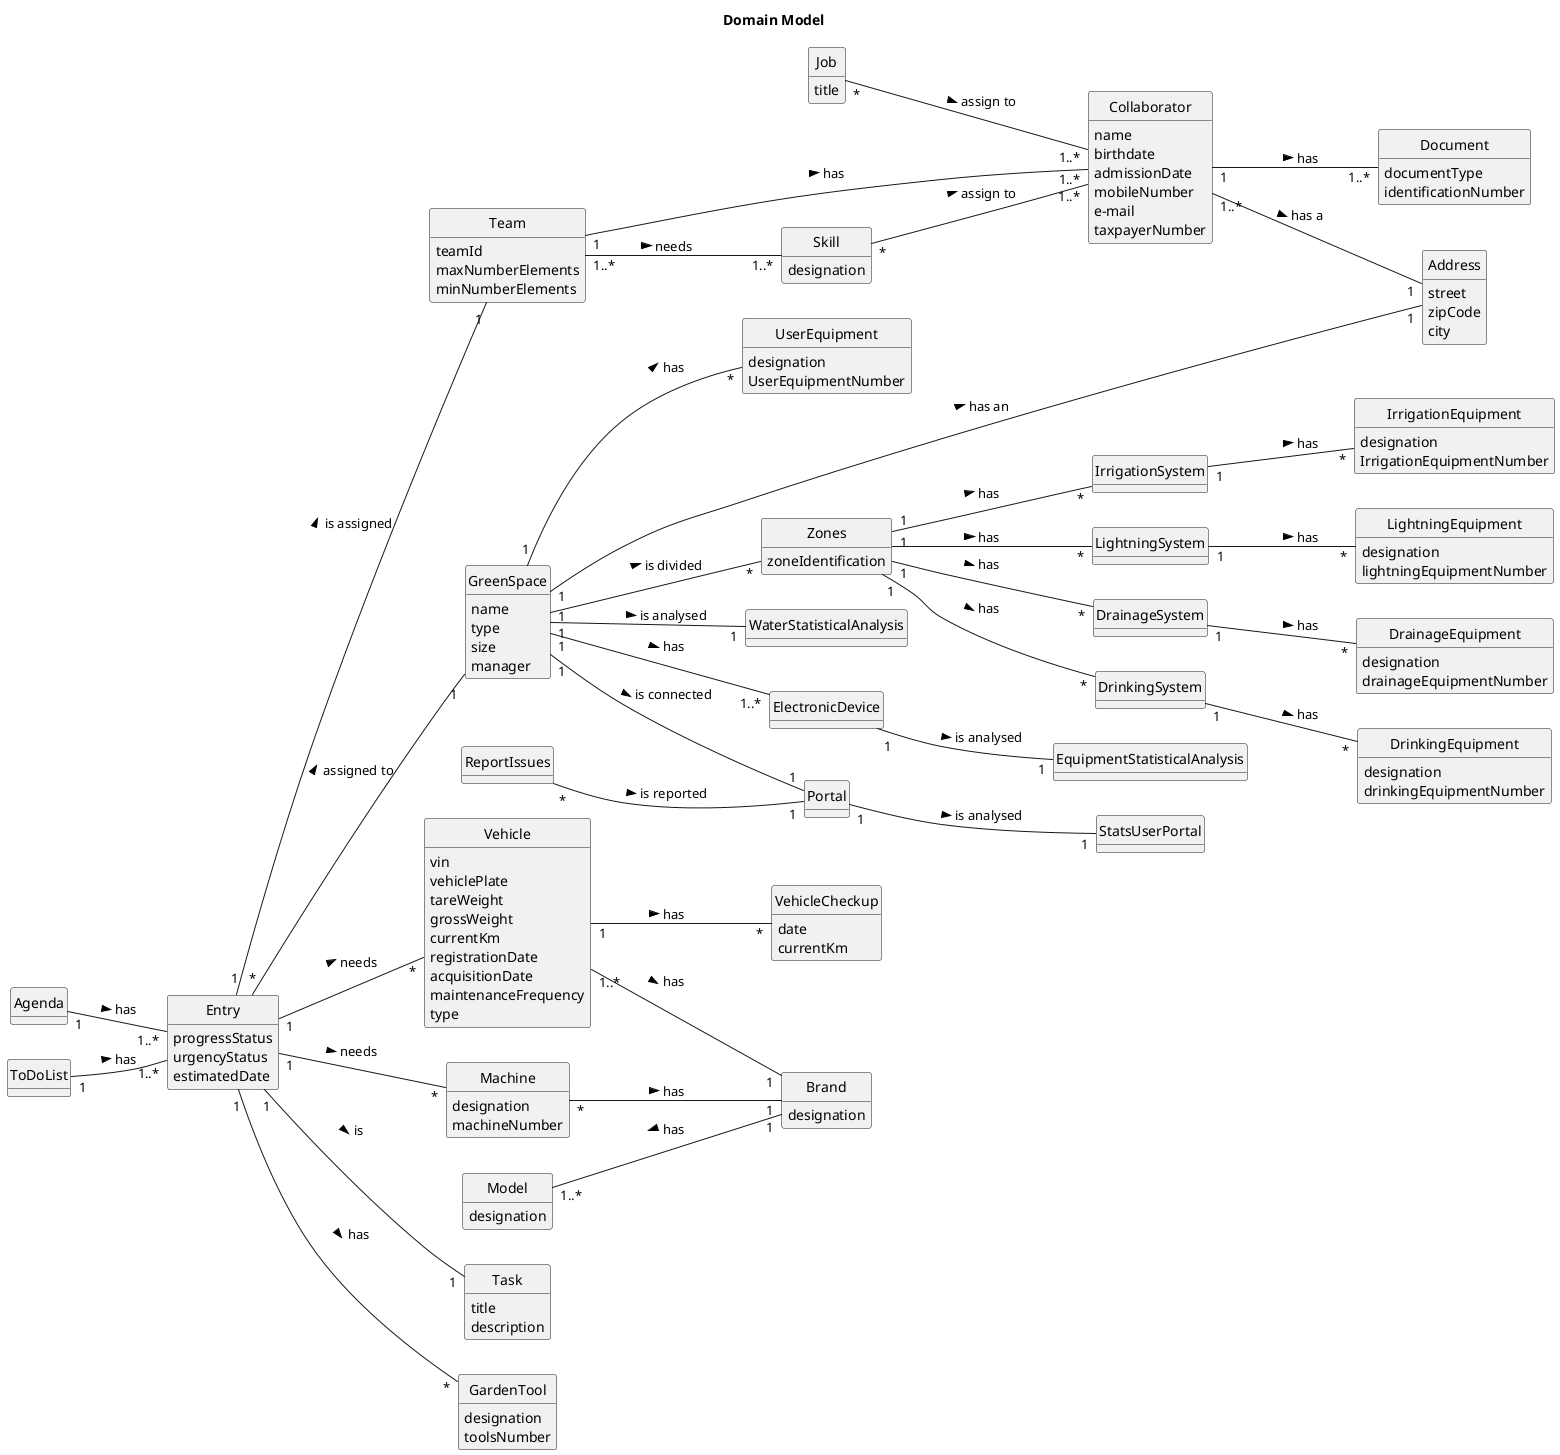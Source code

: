 @startuml
skinparam monochrome true
skinparam packageStyle rectangle
skinparam shadowing false
skinparam classAttributeIconSize 0
hide circle
hide methods
left to right direction

title Domain Model

class Skill {
    designation
}

class Job {
    title
}

class Entry {
    progressStatus
    urgencyStatus
    estimatedDate
}

class Collaborator {
    name
    birthdate
    admissionDate
    mobileNumber
    e-mail
    taxpayerNumber
}

class Document{
    documentType
    identificationNumber
}


class Team {
    teamId
    maxNumberElements
    minNumberElements
}

class Vehicle {
    vin
    vehiclePlate
    tareWeight
    grossWeight
    currentKm
    registrationDate
    acquisitionDate
    maintenanceFrequency
    type
}

class Brand{
    designation
}

class Model{
    designation
}

class VehicleCheckup{
    date
    currentKm
}

class ReportIssues{

}

class Address{
    street
    zipCode
    city
}

class WaterStatisticalAnalysis{
}

class StatsUserPortal{
}

class ElectronicDevice{
}

class GreenSpace{
name
type
size
manager

}

class Task {
    title
    description

}

class Machine{
    designation
    machineNumber
}

class GardenTool{
    designation
    toolsNumber
}

class Agenda{
}

class Portal{
}

class ToDoList{
}

class UserEquipment{
    designation
    UserEquipmentNumber
}

class IrrigationSystem{

}

class IrrigationEquipment{
    designation
    IrrigationEquipmentNumber
}

class LightningSystem{

}

class LightningEquipment{
    designation
    lightningEquipmentNumber
}

class DrainageSystem{

}

class DrainageEquipment{
    designation
    drainageEquipmentNumber
}

class DrinkingSystem{

}

class DrinkingEquipment{
    designation
    drinkingEquipmentNumber
}

class Zones{
    zoneIdentification

}

Vehicle "1..*" -- "1" Brand : has >

Model "1..*" -- "1" Brand : has <

Collaborator "1" -- "1..*" Document : has >

Job "*" -- "1..*" Collaborator : assign to >

Skill "*" -- "1..*" Collaborator : assign to >

Team "1..*" -- "1..*" Skill : needs >

Team "1" -- "1..*" Collaborator : has >

Vehicle "1" -- "*" VehicleCheckup : has >

Collaborator "1..*" -- "1" Address : has a >

GreenSpace "1" -- "1" WaterStatisticalAnalysis : is analysed >

GreenSpace "1" -- "1" Address : has an >

GreenSpace "1" -- "*" UserEquipment: has >

GreenSpace "1" -- "*" Zones: is divided >

Zones "1" -- "*" DrainageSystem: has >

DrainageSystem "1" -- "*" DrainageEquipment: has >

Zones "1"--"*" LightningSystem: has >

LightningSystem "1" -- "*" LightningEquipment: has >

Zones "1" -- "*" DrinkingSystem: has >

DrinkingSystem "1" -- "*" DrinkingEquipment: has >

Zones "1" -- "*" IrrigationSystem:has >

IrrigationSystem "1" -- "*" IrrigationEquipment: has >

ReportIssues "*" -- "1" Portal: is reported >

Entry "1" -- "*" Vehicle : needs >

Entry "1" --"*" Machine: needs >

Machine "*" -- "1" Brand: has >

Entry "1" -- "1" Team : is assigned >

Entry "1" -- "*" GardenTool : has >

Entry "*" -- "1" GreenSpace: assigned to >

GreenSpace "1" -- "1..*" ElectronicDevice: has >

ElectronicDevice "1" -- "1" EquipmentStatisticalAnalysis: is analysed >

GreenSpace "1" -- "1" Portal : is connected >

Portal "1" -- "1" StatsUserPortal : is analysed >

ToDoList "1" -- "1..*" Entry : has >

Agenda "1" -- "1..*" Entry: has >

Entry "1" -- "1" Task: is >

@enduml